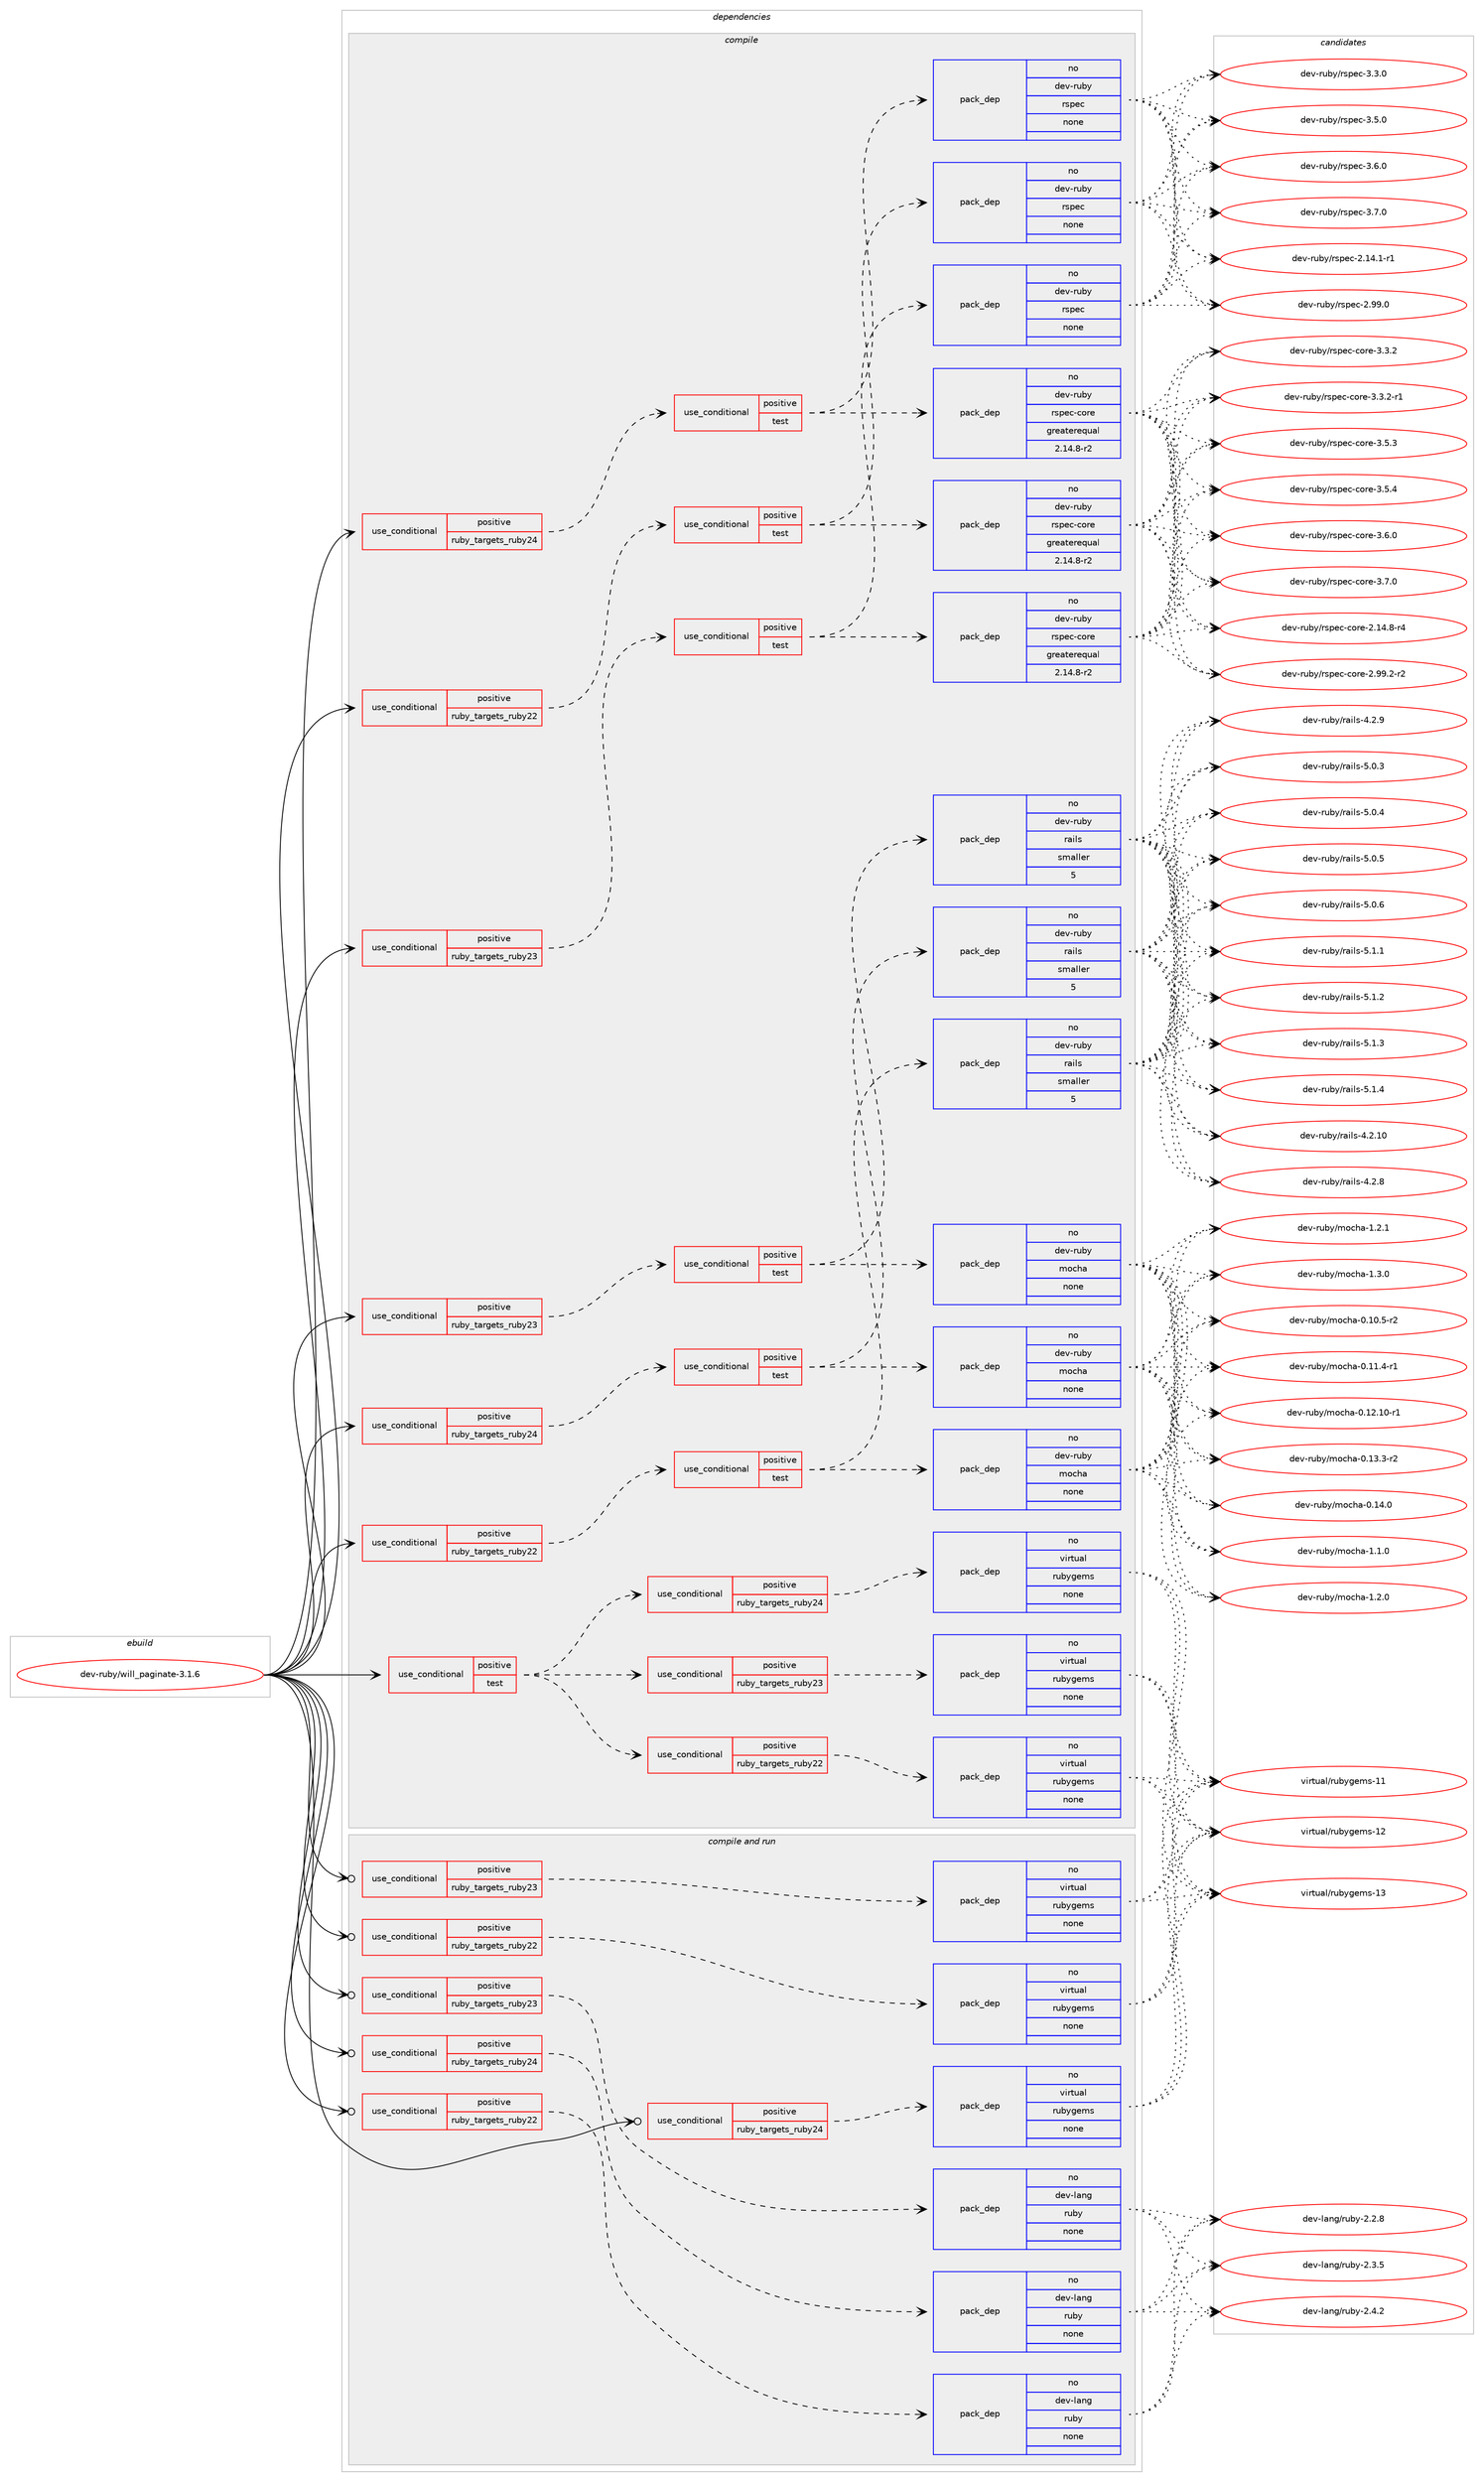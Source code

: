 digraph prolog {

# *************
# Graph options
# *************

newrank=true;
concentrate=true;
compound=true;
graph [rankdir=LR,fontname=Helvetica,fontsize=10,ranksep=1.5];#, ranksep=2.5, nodesep=0.2];
edge  [arrowhead=vee];
node  [fontname=Helvetica,fontsize=10];

# **********
# The ebuild
# **********

subgraph cluster_leftcol {
color=gray;
rank=same;
label=<<i>ebuild</i>>;
id [label="dev-ruby/will_paginate-3.1.6", color=red, width=4, href="../dev-ruby/will_paginate-3.1.6.svg"];
}

# ****************
# The dependencies
# ****************

subgraph cluster_midcol {
color=gray;
label=<<i>dependencies</i>>;
subgraph cluster_compile {
fillcolor="#eeeeee";
style=filled;
label=<<i>compile</i>>;
subgraph cond76681 {
dependency278097 [label=<<TABLE BORDER="0" CELLBORDER="1" CELLSPACING="0" CELLPADDING="4"><TR><TD ROWSPAN="3" CELLPADDING="10">use_conditional</TD></TR><TR><TD>positive</TD></TR><TR><TD>ruby_targets_ruby22</TD></TR></TABLE>>, shape=none, color=red];
subgraph cond76682 {
dependency278098 [label=<<TABLE BORDER="0" CELLBORDER="1" CELLSPACING="0" CELLPADDING="4"><TR><TD ROWSPAN="3" CELLPADDING="10">use_conditional</TD></TR><TR><TD>positive</TD></TR><TR><TD>test</TD></TR></TABLE>>, shape=none, color=red];
subgraph pack197300 {
dependency278099 [label=<<TABLE BORDER="0" CELLBORDER="1" CELLSPACING="0" CELLPADDING="4" WIDTH="220"><TR><TD ROWSPAN="6" CELLPADDING="30">pack_dep</TD></TR><TR><TD WIDTH="110">no</TD></TR><TR><TD>dev-ruby</TD></TR><TR><TD>rails</TD></TR><TR><TD>smaller</TD></TR><TR><TD>5</TD></TR></TABLE>>, shape=none, color=blue];
}
dependency278098:e -> dependency278099:w [weight=20,style="dashed",arrowhead="vee"];
subgraph pack197301 {
dependency278100 [label=<<TABLE BORDER="0" CELLBORDER="1" CELLSPACING="0" CELLPADDING="4" WIDTH="220"><TR><TD ROWSPAN="6" CELLPADDING="30">pack_dep</TD></TR><TR><TD WIDTH="110">no</TD></TR><TR><TD>dev-ruby</TD></TR><TR><TD>mocha</TD></TR><TR><TD>none</TD></TR><TR><TD></TD></TR></TABLE>>, shape=none, color=blue];
}
dependency278098:e -> dependency278100:w [weight=20,style="dashed",arrowhead="vee"];
}
dependency278097:e -> dependency278098:w [weight=20,style="dashed",arrowhead="vee"];
}
id:e -> dependency278097:w [weight=20,style="solid",arrowhead="vee"];
subgraph cond76683 {
dependency278101 [label=<<TABLE BORDER="0" CELLBORDER="1" CELLSPACING="0" CELLPADDING="4"><TR><TD ROWSPAN="3" CELLPADDING="10">use_conditional</TD></TR><TR><TD>positive</TD></TR><TR><TD>ruby_targets_ruby22</TD></TR></TABLE>>, shape=none, color=red];
subgraph cond76684 {
dependency278102 [label=<<TABLE BORDER="0" CELLBORDER="1" CELLSPACING="0" CELLPADDING="4"><TR><TD ROWSPAN="3" CELLPADDING="10">use_conditional</TD></TR><TR><TD>positive</TD></TR><TR><TD>test</TD></TR></TABLE>>, shape=none, color=red];
subgraph pack197302 {
dependency278103 [label=<<TABLE BORDER="0" CELLBORDER="1" CELLSPACING="0" CELLPADDING="4" WIDTH="220"><TR><TD ROWSPAN="6" CELLPADDING="30">pack_dep</TD></TR><TR><TD WIDTH="110">no</TD></TR><TR><TD>dev-ruby</TD></TR><TR><TD>rspec</TD></TR><TR><TD>none</TD></TR><TR><TD></TD></TR></TABLE>>, shape=none, color=blue];
}
dependency278102:e -> dependency278103:w [weight=20,style="dashed",arrowhead="vee"];
subgraph pack197303 {
dependency278104 [label=<<TABLE BORDER="0" CELLBORDER="1" CELLSPACING="0" CELLPADDING="4" WIDTH="220"><TR><TD ROWSPAN="6" CELLPADDING="30">pack_dep</TD></TR><TR><TD WIDTH="110">no</TD></TR><TR><TD>dev-ruby</TD></TR><TR><TD>rspec-core</TD></TR><TR><TD>greaterequal</TD></TR><TR><TD>2.14.8-r2</TD></TR></TABLE>>, shape=none, color=blue];
}
dependency278102:e -> dependency278104:w [weight=20,style="dashed",arrowhead="vee"];
}
dependency278101:e -> dependency278102:w [weight=20,style="dashed",arrowhead="vee"];
}
id:e -> dependency278101:w [weight=20,style="solid",arrowhead="vee"];
subgraph cond76685 {
dependency278105 [label=<<TABLE BORDER="0" CELLBORDER="1" CELLSPACING="0" CELLPADDING="4"><TR><TD ROWSPAN="3" CELLPADDING="10">use_conditional</TD></TR><TR><TD>positive</TD></TR><TR><TD>ruby_targets_ruby23</TD></TR></TABLE>>, shape=none, color=red];
subgraph cond76686 {
dependency278106 [label=<<TABLE BORDER="0" CELLBORDER="1" CELLSPACING="0" CELLPADDING="4"><TR><TD ROWSPAN="3" CELLPADDING="10">use_conditional</TD></TR><TR><TD>positive</TD></TR><TR><TD>test</TD></TR></TABLE>>, shape=none, color=red];
subgraph pack197304 {
dependency278107 [label=<<TABLE BORDER="0" CELLBORDER="1" CELLSPACING="0" CELLPADDING="4" WIDTH="220"><TR><TD ROWSPAN="6" CELLPADDING="30">pack_dep</TD></TR><TR><TD WIDTH="110">no</TD></TR><TR><TD>dev-ruby</TD></TR><TR><TD>rails</TD></TR><TR><TD>smaller</TD></TR><TR><TD>5</TD></TR></TABLE>>, shape=none, color=blue];
}
dependency278106:e -> dependency278107:w [weight=20,style="dashed",arrowhead="vee"];
subgraph pack197305 {
dependency278108 [label=<<TABLE BORDER="0" CELLBORDER="1" CELLSPACING="0" CELLPADDING="4" WIDTH="220"><TR><TD ROWSPAN="6" CELLPADDING="30">pack_dep</TD></TR><TR><TD WIDTH="110">no</TD></TR><TR><TD>dev-ruby</TD></TR><TR><TD>mocha</TD></TR><TR><TD>none</TD></TR><TR><TD></TD></TR></TABLE>>, shape=none, color=blue];
}
dependency278106:e -> dependency278108:w [weight=20,style="dashed",arrowhead="vee"];
}
dependency278105:e -> dependency278106:w [weight=20,style="dashed",arrowhead="vee"];
}
id:e -> dependency278105:w [weight=20,style="solid",arrowhead="vee"];
subgraph cond76687 {
dependency278109 [label=<<TABLE BORDER="0" CELLBORDER="1" CELLSPACING="0" CELLPADDING="4"><TR><TD ROWSPAN="3" CELLPADDING="10">use_conditional</TD></TR><TR><TD>positive</TD></TR><TR><TD>ruby_targets_ruby23</TD></TR></TABLE>>, shape=none, color=red];
subgraph cond76688 {
dependency278110 [label=<<TABLE BORDER="0" CELLBORDER="1" CELLSPACING="0" CELLPADDING="4"><TR><TD ROWSPAN="3" CELLPADDING="10">use_conditional</TD></TR><TR><TD>positive</TD></TR><TR><TD>test</TD></TR></TABLE>>, shape=none, color=red];
subgraph pack197306 {
dependency278111 [label=<<TABLE BORDER="0" CELLBORDER="1" CELLSPACING="0" CELLPADDING="4" WIDTH="220"><TR><TD ROWSPAN="6" CELLPADDING="30">pack_dep</TD></TR><TR><TD WIDTH="110">no</TD></TR><TR><TD>dev-ruby</TD></TR><TR><TD>rspec</TD></TR><TR><TD>none</TD></TR><TR><TD></TD></TR></TABLE>>, shape=none, color=blue];
}
dependency278110:e -> dependency278111:w [weight=20,style="dashed",arrowhead="vee"];
subgraph pack197307 {
dependency278112 [label=<<TABLE BORDER="0" CELLBORDER="1" CELLSPACING="0" CELLPADDING="4" WIDTH="220"><TR><TD ROWSPAN="6" CELLPADDING="30">pack_dep</TD></TR><TR><TD WIDTH="110">no</TD></TR><TR><TD>dev-ruby</TD></TR><TR><TD>rspec-core</TD></TR><TR><TD>greaterequal</TD></TR><TR><TD>2.14.8-r2</TD></TR></TABLE>>, shape=none, color=blue];
}
dependency278110:e -> dependency278112:w [weight=20,style="dashed",arrowhead="vee"];
}
dependency278109:e -> dependency278110:w [weight=20,style="dashed",arrowhead="vee"];
}
id:e -> dependency278109:w [weight=20,style="solid",arrowhead="vee"];
subgraph cond76689 {
dependency278113 [label=<<TABLE BORDER="0" CELLBORDER="1" CELLSPACING="0" CELLPADDING="4"><TR><TD ROWSPAN="3" CELLPADDING="10">use_conditional</TD></TR><TR><TD>positive</TD></TR><TR><TD>ruby_targets_ruby24</TD></TR></TABLE>>, shape=none, color=red];
subgraph cond76690 {
dependency278114 [label=<<TABLE BORDER="0" CELLBORDER="1" CELLSPACING="0" CELLPADDING="4"><TR><TD ROWSPAN="3" CELLPADDING="10">use_conditional</TD></TR><TR><TD>positive</TD></TR><TR><TD>test</TD></TR></TABLE>>, shape=none, color=red];
subgraph pack197308 {
dependency278115 [label=<<TABLE BORDER="0" CELLBORDER="1" CELLSPACING="0" CELLPADDING="4" WIDTH="220"><TR><TD ROWSPAN="6" CELLPADDING="30">pack_dep</TD></TR><TR><TD WIDTH="110">no</TD></TR><TR><TD>dev-ruby</TD></TR><TR><TD>rails</TD></TR><TR><TD>smaller</TD></TR><TR><TD>5</TD></TR></TABLE>>, shape=none, color=blue];
}
dependency278114:e -> dependency278115:w [weight=20,style="dashed",arrowhead="vee"];
subgraph pack197309 {
dependency278116 [label=<<TABLE BORDER="0" CELLBORDER="1" CELLSPACING="0" CELLPADDING="4" WIDTH="220"><TR><TD ROWSPAN="6" CELLPADDING="30">pack_dep</TD></TR><TR><TD WIDTH="110">no</TD></TR><TR><TD>dev-ruby</TD></TR><TR><TD>mocha</TD></TR><TR><TD>none</TD></TR><TR><TD></TD></TR></TABLE>>, shape=none, color=blue];
}
dependency278114:e -> dependency278116:w [weight=20,style="dashed",arrowhead="vee"];
}
dependency278113:e -> dependency278114:w [weight=20,style="dashed",arrowhead="vee"];
}
id:e -> dependency278113:w [weight=20,style="solid",arrowhead="vee"];
subgraph cond76691 {
dependency278117 [label=<<TABLE BORDER="0" CELLBORDER="1" CELLSPACING="0" CELLPADDING="4"><TR><TD ROWSPAN="3" CELLPADDING="10">use_conditional</TD></TR><TR><TD>positive</TD></TR><TR><TD>ruby_targets_ruby24</TD></TR></TABLE>>, shape=none, color=red];
subgraph cond76692 {
dependency278118 [label=<<TABLE BORDER="0" CELLBORDER="1" CELLSPACING="0" CELLPADDING="4"><TR><TD ROWSPAN="3" CELLPADDING="10">use_conditional</TD></TR><TR><TD>positive</TD></TR><TR><TD>test</TD></TR></TABLE>>, shape=none, color=red];
subgraph pack197310 {
dependency278119 [label=<<TABLE BORDER="0" CELLBORDER="1" CELLSPACING="0" CELLPADDING="4" WIDTH="220"><TR><TD ROWSPAN="6" CELLPADDING="30">pack_dep</TD></TR><TR><TD WIDTH="110">no</TD></TR><TR><TD>dev-ruby</TD></TR><TR><TD>rspec</TD></TR><TR><TD>none</TD></TR><TR><TD></TD></TR></TABLE>>, shape=none, color=blue];
}
dependency278118:e -> dependency278119:w [weight=20,style="dashed",arrowhead="vee"];
subgraph pack197311 {
dependency278120 [label=<<TABLE BORDER="0" CELLBORDER="1" CELLSPACING="0" CELLPADDING="4" WIDTH="220"><TR><TD ROWSPAN="6" CELLPADDING="30">pack_dep</TD></TR><TR><TD WIDTH="110">no</TD></TR><TR><TD>dev-ruby</TD></TR><TR><TD>rspec-core</TD></TR><TR><TD>greaterequal</TD></TR><TR><TD>2.14.8-r2</TD></TR></TABLE>>, shape=none, color=blue];
}
dependency278118:e -> dependency278120:w [weight=20,style="dashed",arrowhead="vee"];
}
dependency278117:e -> dependency278118:w [weight=20,style="dashed",arrowhead="vee"];
}
id:e -> dependency278117:w [weight=20,style="solid",arrowhead="vee"];
subgraph cond76693 {
dependency278121 [label=<<TABLE BORDER="0" CELLBORDER="1" CELLSPACING="0" CELLPADDING="4"><TR><TD ROWSPAN="3" CELLPADDING="10">use_conditional</TD></TR><TR><TD>positive</TD></TR><TR><TD>test</TD></TR></TABLE>>, shape=none, color=red];
subgraph cond76694 {
dependency278122 [label=<<TABLE BORDER="0" CELLBORDER="1" CELLSPACING="0" CELLPADDING="4"><TR><TD ROWSPAN="3" CELLPADDING="10">use_conditional</TD></TR><TR><TD>positive</TD></TR><TR><TD>ruby_targets_ruby22</TD></TR></TABLE>>, shape=none, color=red];
subgraph pack197312 {
dependency278123 [label=<<TABLE BORDER="0" CELLBORDER="1" CELLSPACING="0" CELLPADDING="4" WIDTH="220"><TR><TD ROWSPAN="6" CELLPADDING="30">pack_dep</TD></TR><TR><TD WIDTH="110">no</TD></TR><TR><TD>virtual</TD></TR><TR><TD>rubygems</TD></TR><TR><TD>none</TD></TR><TR><TD></TD></TR></TABLE>>, shape=none, color=blue];
}
dependency278122:e -> dependency278123:w [weight=20,style="dashed",arrowhead="vee"];
}
dependency278121:e -> dependency278122:w [weight=20,style="dashed",arrowhead="vee"];
subgraph cond76695 {
dependency278124 [label=<<TABLE BORDER="0" CELLBORDER="1" CELLSPACING="0" CELLPADDING="4"><TR><TD ROWSPAN="3" CELLPADDING="10">use_conditional</TD></TR><TR><TD>positive</TD></TR><TR><TD>ruby_targets_ruby23</TD></TR></TABLE>>, shape=none, color=red];
subgraph pack197313 {
dependency278125 [label=<<TABLE BORDER="0" CELLBORDER="1" CELLSPACING="0" CELLPADDING="4" WIDTH="220"><TR><TD ROWSPAN="6" CELLPADDING="30">pack_dep</TD></TR><TR><TD WIDTH="110">no</TD></TR><TR><TD>virtual</TD></TR><TR><TD>rubygems</TD></TR><TR><TD>none</TD></TR><TR><TD></TD></TR></TABLE>>, shape=none, color=blue];
}
dependency278124:e -> dependency278125:w [weight=20,style="dashed",arrowhead="vee"];
}
dependency278121:e -> dependency278124:w [weight=20,style="dashed",arrowhead="vee"];
subgraph cond76696 {
dependency278126 [label=<<TABLE BORDER="0" CELLBORDER="1" CELLSPACING="0" CELLPADDING="4"><TR><TD ROWSPAN="3" CELLPADDING="10">use_conditional</TD></TR><TR><TD>positive</TD></TR><TR><TD>ruby_targets_ruby24</TD></TR></TABLE>>, shape=none, color=red];
subgraph pack197314 {
dependency278127 [label=<<TABLE BORDER="0" CELLBORDER="1" CELLSPACING="0" CELLPADDING="4" WIDTH="220"><TR><TD ROWSPAN="6" CELLPADDING="30">pack_dep</TD></TR><TR><TD WIDTH="110">no</TD></TR><TR><TD>virtual</TD></TR><TR><TD>rubygems</TD></TR><TR><TD>none</TD></TR><TR><TD></TD></TR></TABLE>>, shape=none, color=blue];
}
dependency278126:e -> dependency278127:w [weight=20,style="dashed",arrowhead="vee"];
}
dependency278121:e -> dependency278126:w [weight=20,style="dashed",arrowhead="vee"];
}
id:e -> dependency278121:w [weight=20,style="solid",arrowhead="vee"];
}
subgraph cluster_compileandrun {
fillcolor="#eeeeee";
style=filled;
label=<<i>compile and run</i>>;
subgraph cond76697 {
dependency278128 [label=<<TABLE BORDER="0" CELLBORDER="1" CELLSPACING="0" CELLPADDING="4"><TR><TD ROWSPAN="3" CELLPADDING="10">use_conditional</TD></TR><TR><TD>positive</TD></TR><TR><TD>ruby_targets_ruby22</TD></TR></TABLE>>, shape=none, color=red];
subgraph pack197315 {
dependency278129 [label=<<TABLE BORDER="0" CELLBORDER="1" CELLSPACING="0" CELLPADDING="4" WIDTH="220"><TR><TD ROWSPAN="6" CELLPADDING="30">pack_dep</TD></TR><TR><TD WIDTH="110">no</TD></TR><TR><TD>dev-lang</TD></TR><TR><TD>ruby</TD></TR><TR><TD>none</TD></TR><TR><TD></TD></TR></TABLE>>, shape=none, color=blue];
}
dependency278128:e -> dependency278129:w [weight=20,style="dashed",arrowhead="vee"];
}
id:e -> dependency278128:w [weight=20,style="solid",arrowhead="odotvee"];
subgraph cond76698 {
dependency278130 [label=<<TABLE BORDER="0" CELLBORDER="1" CELLSPACING="0" CELLPADDING="4"><TR><TD ROWSPAN="3" CELLPADDING="10">use_conditional</TD></TR><TR><TD>positive</TD></TR><TR><TD>ruby_targets_ruby22</TD></TR></TABLE>>, shape=none, color=red];
subgraph pack197316 {
dependency278131 [label=<<TABLE BORDER="0" CELLBORDER="1" CELLSPACING="0" CELLPADDING="4" WIDTH="220"><TR><TD ROWSPAN="6" CELLPADDING="30">pack_dep</TD></TR><TR><TD WIDTH="110">no</TD></TR><TR><TD>virtual</TD></TR><TR><TD>rubygems</TD></TR><TR><TD>none</TD></TR><TR><TD></TD></TR></TABLE>>, shape=none, color=blue];
}
dependency278130:e -> dependency278131:w [weight=20,style="dashed",arrowhead="vee"];
}
id:e -> dependency278130:w [weight=20,style="solid",arrowhead="odotvee"];
subgraph cond76699 {
dependency278132 [label=<<TABLE BORDER="0" CELLBORDER="1" CELLSPACING="0" CELLPADDING="4"><TR><TD ROWSPAN="3" CELLPADDING="10">use_conditional</TD></TR><TR><TD>positive</TD></TR><TR><TD>ruby_targets_ruby23</TD></TR></TABLE>>, shape=none, color=red];
subgraph pack197317 {
dependency278133 [label=<<TABLE BORDER="0" CELLBORDER="1" CELLSPACING="0" CELLPADDING="4" WIDTH="220"><TR><TD ROWSPAN="6" CELLPADDING="30">pack_dep</TD></TR><TR><TD WIDTH="110">no</TD></TR><TR><TD>dev-lang</TD></TR><TR><TD>ruby</TD></TR><TR><TD>none</TD></TR><TR><TD></TD></TR></TABLE>>, shape=none, color=blue];
}
dependency278132:e -> dependency278133:w [weight=20,style="dashed",arrowhead="vee"];
}
id:e -> dependency278132:w [weight=20,style="solid",arrowhead="odotvee"];
subgraph cond76700 {
dependency278134 [label=<<TABLE BORDER="0" CELLBORDER="1" CELLSPACING="0" CELLPADDING="4"><TR><TD ROWSPAN="3" CELLPADDING="10">use_conditional</TD></TR><TR><TD>positive</TD></TR><TR><TD>ruby_targets_ruby23</TD></TR></TABLE>>, shape=none, color=red];
subgraph pack197318 {
dependency278135 [label=<<TABLE BORDER="0" CELLBORDER="1" CELLSPACING="0" CELLPADDING="4" WIDTH="220"><TR><TD ROWSPAN="6" CELLPADDING="30">pack_dep</TD></TR><TR><TD WIDTH="110">no</TD></TR><TR><TD>virtual</TD></TR><TR><TD>rubygems</TD></TR><TR><TD>none</TD></TR><TR><TD></TD></TR></TABLE>>, shape=none, color=blue];
}
dependency278134:e -> dependency278135:w [weight=20,style="dashed",arrowhead="vee"];
}
id:e -> dependency278134:w [weight=20,style="solid",arrowhead="odotvee"];
subgraph cond76701 {
dependency278136 [label=<<TABLE BORDER="0" CELLBORDER="1" CELLSPACING="0" CELLPADDING="4"><TR><TD ROWSPAN="3" CELLPADDING="10">use_conditional</TD></TR><TR><TD>positive</TD></TR><TR><TD>ruby_targets_ruby24</TD></TR></TABLE>>, shape=none, color=red];
subgraph pack197319 {
dependency278137 [label=<<TABLE BORDER="0" CELLBORDER="1" CELLSPACING="0" CELLPADDING="4" WIDTH="220"><TR><TD ROWSPAN="6" CELLPADDING="30">pack_dep</TD></TR><TR><TD WIDTH="110">no</TD></TR><TR><TD>dev-lang</TD></TR><TR><TD>ruby</TD></TR><TR><TD>none</TD></TR><TR><TD></TD></TR></TABLE>>, shape=none, color=blue];
}
dependency278136:e -> dependency278137:w [weight=20,style="dashed",arrowhead="vee"];
}
id:e -> dependency278136:w [weight=20,style="solid",arrowhead="odotvee"];
subgraph cond76702 {
dependency278138 [label=<<TABLE BORDER="0" CELLBORDER="1" CELLSPACING="0" CELLPADDING="4"><TR><TD ROWSPAN="3" CELLPADDING="10">use_conditional</TD></TR><TR><TD>positive</TD></TR><TR><TD>ruby_targets_ruby24</TD></TR></TABLE>>, shape=none, color=red];
subgraph pack197320 {
dependency278139 [label=<<TABLE BORDER="0" CELLBORDER="1" CELLSPACING="0" CELLPADDING="4" WIDTH="220"><TR><TD ROWSPAN="6" CELLPADDING="30">pack_dep</TD></TR><TR><TD WIDTH="110">no</TD></TR><TR><TD>virtual</TD></TR><TR><TD>rubygems</TD></TR><TR><TD>none</TD></TR><TR><TD></TD></TR></TABLE>>, shape=none, color=blue];
}
dependency278138:e -> dependency278139:w [weight=20,style="dashed",arrowhead="vee"];
}
id:e -> dependency278138:w [weight=20,style="solid",arrowhead="odotvee"];
}
subgraph cluster_run {
fillcolor="#eeeeee";
style=filled;
label=<<i>run</i>>;
}
}

# **************
# The candidates
# **************

subgraph cluster_choices {
rank=same;
color=gray;
label=<<i>candidates</i>>;

subgraph choice197300 {
color=black;
nodesep=1;
choice1001011184511411798121471149710510811545524650464948 [label="dev-ruby/rails-4.2.10", color=red, width=4,href="../dev-ruby/rails-4.2.10.svg"];
choice10010111845114117981214711497105108115455246504656 [label="dev-ruby/rails-4.2.8", color=red, width=4,href="../dev-ruby/rails-4.2.8.svg"];
choice10010111845114117981214711497105108115455246504657 [label="dev-ruby/rails-4.2.9", color=red, width=4,href="../dev-ruby/rails-4.2.9.svg"];
choice10010111845114117981214711497105108115455346484651 [label="dev-ruby/rails-5.0.3", color=red, width=4,href="../dev-ruby/rails-5.0.3.svg"];
choice10010111845114117981214711497105108115455346484652 [label="dev-ruby/rails-5.0.4", color=red, width=4,href="../dev-ruby/rails-5.0.4.svg"];
choice10010111845114117981214711497105108115455346484653 [label="dev-ruby/rails-5.0.5", color=red, width=4,href="../dev-ruby/rails-5.0.5.svg"];
choice10010111845114117981214711497105108115455346484654 [label="dev-ruby/rails-5.0.6", color=red, width=4,href="../dev-ruby/rails-5.0.6.svg"];
choice10010111845114117981214711497105108115455346494649 [label="dev-ruby/rails-5.1.1", color=red, width=4,href="../dev-ruby/rails-5.1.1.svg"];
choice10010111845114117981214711497105108115455346494650 [label="dev-ruby/rails-5.1.2", color=red, width=4,href="../dev-ruby/rails-5.1.2.svg"];
choice10010111845114117981214711497105108115455346494651 [label="dev-ruby/rails-5.1.3", color=red, width=4,href="../dev-ruby/rails-5.1.3.svg"];
choice10010111845114117981214711497105108115455346494652 [label="dev-ruby/rails-5.1.4", color=red, width=4,href="../dev-ruby/rails-5.1.4.svg"];
dependency278099:e -> choice1001011184511411798121471149710510811545524650464948:w [style=dotted,weight="100"];
dependency278099:e -> choice10010111845114117981214711497105108115455246504656:w [style=dotted,weight="100"];
dependency278099:e -> choice10010111845114117981214711497105108115455246504657:w [style=dotted,weight="100"];
dependency278099:e -> choice10010111845114117981214711497105108115455346484651:w [style=dotted,weight="100"];
dependency278099:e -> choice10010111845114117981214711497105108115455346484652:w [style=dotted,weight="100"];
dependency278099:e -> choice10010111845114117981214711497105108115455346484653:w [style=dotted,weight="100"];
dependency278099:e -> choice10010111845114117981214711497105108115455346484654:w [style=dotted,weight="100"];
dependency278099:e -> choice10010111845114117981214711497105108115455346494649:w [style=dotted,weight="100"];
dependency278099:e -> choice10010111845114117981214711497105108115455346494650:w [style=dotted,weight="100"];
dependency278099:e -> choice10010111845114117981214711497105108115455346494651:w [style=dotted,weight="100"];
dependency278099:e -> choice10010111845114117981214711497105108115455346494652:w [style=dotted,weight="100"];
}
subgraph choice197301 {
color=black;
nodesep=1;
choice1001011184511411798121471091119910497454846494846534511450 [label="dev-ruby/mocha-0.10.5-r2", color=red, width=4,href="../dev-ruby/mocha-0.10.5-r2.svg"];
choice1001011184511411798121471091119910497454846494946524511449 [label="dev-ruby/mocha-0.11.4-r1", color=red, width=4,href="../dev-ruby/mocha-0.11.4-r1.svg"];
choice100101118451141179812147109111991049745484649504649484511449 [label="dev-ruby/mocha-0.12.10-r1", color=red, width=4,href="../dev-ruby/mocha-0.12.10-r1.svg"];
choice1001011184511411798121471091119910497454846495146514511450 [label="dev-ruby/mocha-0.13.3-r2", color=red, width=4,href="../dev-ruby/mocha-0.13.3-r2.svg"];
choice100101118451141179812147109111991049745484649524648 [label="dev-ruby/mocha-0.14.0", color=red, width=4,href="../dev-ruby/mocha-0.14.0.svg"];
choice1001011184511411798121471091119910497454946494648 [label="dev-ruby/mocha-1.1.0", color=red, width=4,href="../dev-ruby/mocha-1.1.0.svg"];
choice1001011184511411798121471091119910497454946504648 [label="dev-ruby/mocha-1.2.0", color=red, width=4,href="../dev-ruby/mocha-1.2.0.svg"];
choice1001011184511411798121471091119910497454946504649 [label="dev-ruby/mocha-1.2.1", color=red, width=4,href="../dev-ruby/mocha-1.2.1.svg"];
choice1001011184511411798121471091119910497454946514648 [label="dev-ruby/mocha-1.3.0", color=red, width=4,href="../dev-ruby/mocha-1.3.0.svg"];
dependency278100:e -> choice1001011184511411798121471091119910497454846494846534511450:w [style=dotted,weight="100"];
dependency278100:e -> choice1001011184511411798121471091119910497454846494946524511449:w [style=dotted,weight="100"];
dependency278100:e -> choice100101118451141179812147109111991049745484649504649484511449:w [style=dotted,weight="100"];
dependency278100:e -> choice1001011184511411798121471091119910497454846495146514511450:w [style=dotted,weight="100"];
dependency278100:e -> choice100101118451141179812147109111991049745484649524648:w [style=dotted,weight="100"];
dependency278100:e -> choice1001011184511411798121471091119910497454946494648:w [style=dotted,weight="100"];
dependency278100:e -> choice1001011184511411798121471091119910497454946504648:w [style=dotted,weight="100"];
dependency278100:e -> choice1001011184511411798121471091119910497454946504649:w [style=dotted,weight="100"];
dependency278100:e -> choice1001011184511411798121471091119910497454946514648:w [style=dotted,weight="100"];
}
subgraph choice197302 {
color=black;
nodesep=1;
choice10010111845114117981214711411511210199455046495246494511449 [label="dev-ruby/rspec-2.14.1-r1", color=red, width=4,href="../dev-ruby/rspec-2.14.1-r1.svg"];
choice1001011184511411798121471141151121019945504657574648 [label="dev-ruby/rspec-2.99.0", color=red, width=4,href="../dev-ruby/rspec-2.99.0.svg"];
choice10010111845114117981214711411511210199455146514648 [label="dev-ruby/rspec-3.3.0", color=red, width=4,href="../dev-ruby/rspec-3.3.0.svg"];
choice10010111845114117981214711411511210199455146534648 [label="dev-ruby/rspec-3.5.0", color=red, width=4,href="../dev-ruby/rspec-3.5.0.svg"];
choice10010111845114117981214711411511210199455146544648 [label="dev-ruby/rspec-3.6.0", color=red, width=4,href="../dev-ruby/rspec-3.6.0.svg"];
choice10010111845114117981214711411511210199455146554648 [label="dev-ruby/rspec-3.7.0", color=red, width=4,href="../dev-ruby/rspec-3.7.0.svg"];
dependency278103:e -> choice10010111845114117981214711411511210199455046495246494511449:w [style=dotted,weight="100"];
dependency278103:e -> choice1001011184511411798121471141151121019945504657574648:w [style=dotted,weight="100"];
dependency278103:e -> choice10010111845114117981214711411511210199455146514648:w [style=dotted,weight="100"];
dependency278103:e -> choice10010111845114117981214711411511210199455146534648:w [style=dotted,weight="100"];
dependency278103:e -> choice10010111845114117981214711411511210199455146544648:w [style=dotted,weight="100"];
dependency278103:e -> choice10010111845114117981214711411511210199455146554648:w [style=dotted,weight="100"];
}
subgraph choice197303 {
color=black;
nodesep=1;
choice100101118451141179812147114115112101994599111114101455046495246564511452 [label="dev-ruby/rspec-core-2.14.8-r4", color=red, width=4,href="../dev-ruby/rspec-core-2.14.8-r4.svg"];
choice100101118451141179812147114115112101994599111114101455046575746504511450 [label="dev-ruby/rspec-core-2.99.2-r2", color=red, width=4,href="../dev-ruby/rspec-core-2.99.2-r2.svg"];
choice100101118451141179812147114115112101994599111114101455146514650 [label="dev-ruby/rspec-core-3.3.2", color=red, width=4,href="../dev-ruby/rspec-core-3.3.2.svg"];
choice1001011184511411798121471141151121019945991111141014551465146504511449 [label="dev-ruby/rspec-core-3.3.2-r1", color=red, width=4,href="../dev-ruby/rspec-core-3.3.2-r1.svg"];
choice100101118451141179812147114115112101994599111114101455146534651 [label="dev-ruby/rspec-core-3.5.3", color=red, width=4,href="../dev-ruby/rspec-core-3.5.3.svg"];
choice100101118451141179812147114115112101994599111114101455146534652 [label="dev-ruby/rspec-core-3.5.4", color=red, width=4,href="../dev-ruby/rspec-core-3.5.4.svg"];
choice100101118451141179812147114115112101994599111114101455146544648 [label="dev-ruby/rspec-core-3.6.0", color=red, width=4,href="../dev-ruby/rspec-core-3.6.0.svg"];
choice100101118451141179812147114115112101994599111114101455146554648 [label="dev-ruby/rspec-core-3.7.0", color=red, width=4,href="../dev-ruby/rspec-core-3.7.0.svg"];
dependency278104:e -> choice100101118451141179812147114115112101994599111114101455046495246564511452:w [style=dotted,weight="100"];
dependency278104:e -> choice100101118451141179812147114115112101994599111114101455046575746504511450:w [style=dotted,weight="100"];
dependency278104:e -> choice100101118451141179812147114115112101994599111114101455146514650:w [style=dotted,weight="100"];
dependency278104:e -> choice1001011184511411798121471141151121019945991111141014551465146504511449:w [style=dotted,weight="100"];
dependency278104:e -> choice100101118451141179812147114115112101994599111114101455146534651:w [style=dotted,weight="100"];
dependency278104:e -> choice100101118451141179812147114115112101994599111114101455146534652:w [style=dotted,weight="100"];
dependency278104:e -> choice100101118451141179812147114115112101994599111114101455146544648:w [style=dotted,weight="100"];
dependency278104:e -> choice100101118451141179812147114115112101994599111114101455146554648:w [style=dotted,weight="100"];
}
subgraph choice197304 {
color=black;
nodesep=1;
choice1001011184511411798121471149710510811545524650464948 [label="dev-ruby/rails-4.2.10", color=red, width=4,href="../dev-ruby/rails-4.2.10.svg"];
choice10010111845114117981214711497105108115455246504656 [label="dev-ruby/rails-4.2.8", color=red, width=4,href="../dev-ruby/rails-4.2.8.svg"];
choice10010111845114117981214711497105108115455246504657 [label="dev-ruby/rails-4.2.9", color=red, width=4,href="../dev-ruby/rails-4.2.9.svg"];
choice10010111845114117981214711497105108115455346484651 [label="dev-ruby/rails-5.0.3", color=red, width=4,href="../dev-ruby/rails-5.0.3.svg"];
choice10010111845114117981214711497105108115455346484652 [label="dev-ruby/rails-5.0.4", color=red, width=4,href="../dev-ruby/rails-5.0.4.svg"];
choice10010111845114117981214711497105108115455346484653 [label="dev-ruby/rails-5.0.5", color=red, width=4,href="../dev-ruby/rails-5.0.5.svg"];
choice10010111845114117981214711497105108115455346484654 [label="dev-ruby/rails-5.0.6", color=red, width=4,href="../dev-ruby/rails-5.0.6.svg"];
choice10010111845114117981214711497105108115455346494649 [label="dev-ruby/rails-5.1.1", color=red, width=4,href="../dev-ruby/rails-5.1.1.svg"];
choice10010111845114117981214711497105108115455346494650 [label="dev-ruby/rails-5.1.2", color=red, width=4,href="../dev-ruby/rails-5.1.2.svg"];
choice10010111845114117981214711497105108115455346494651 [label="dev-ruby/rails-5.1.3", color=red, width=4,href="../dev-ruby/rails-5.1.3.svg"];
choice10010111845114117981214711497105108115455346494652 [label="dev-ruby/rails-5.1.4", color=red, width=4,href="../dev-ruby/rails-5.1.4.svg"];
dependency278107:e -> choice1001011184511411798121471149710510811545524650464948:w [style=dotted,weight="100"];
dependency278107:e -> choice10010111845114117981214711497105108115455246504656:w [style=dotted,weight="100"];
dependency278107:e -> choice10010111845114117981214711497105108115455246504657:w [style=dotted,weight="100"];
dependency278107:e -> choice10010111845114117981214711497105108115455346484651:w [style=dotted,weight="100"];
dependency278107:e -> choice10010111845114117981214711497105108115455346484652:w [style=dotted,weight="100"];
dependency278107:e -> choice10010111845114117981214711497105108115455346484653:w [style=dotted,weight="100"];
dependency278107:e -> choice10010111845114117981214711497105108115455346484654:w [style=dotted,weight="100"];
dependency278107:e -> choice10010111845114117981214711497105108115455346494649:w [style=dotted,weight="100"];
dependency278107:e -> choice10010111845114117981214711497105108115455346494650:w [style=dotted,weight="100"];
dependency278107:e -> choice10010111845114117981214711497105108115455346494651:w [style=dotted,weight="100"];
dependency278107:e -> choice10010111845114117981214711497105108115455346494652:w [style=dotted,weight="100"];
}
subgraph choice197305 {
color=black;
nodesep=1;
choice1001011184511411798121471091119910497454846494846534511450 [label="dev-ruby/mocha-0.10.5-r2", color=red, width=4,href="../dev-ruby/mocha-0.10.5-r2.svg"];
choice1001011184511411798121471091119910497454846494946524511449 [label="dev-ruby/mocha-0.11.4-r1", color=red, width=4,href="../dev-ruby/mocha-0.11.4-r1.svg"];
choice100101118451141179812147109111991049745484649504649484511449 [label="dev-ruby/mocha-0.12.10-r1", color=red, width=4,href="../dev-ruby/mocha-0.12.10-r1.svg"];
choice1001011184511411798121471091119910497454846495146514511450 [label="dev-ruby/mocha-0.13.3-r2", color=red, width=4,href="../dev-ruby/mocha-0.13.3-r2.svg"];
choice100101118451141179812147109111991049745484649524648 [label="dev-ruby/mocha-0.14.0", color=red, width=4,href="../dev-ruby/mocha-0.14.0.svg"];
choice1001011184511411798121471091119910497454946494648 [label="dev-ruby/mocha-1.1.0", color=red, width=4,href="../dev-ruby/mocha-1.1.0.svg"];
choice1001011184511411798121471091119910497454946504648 [label="dev-ruby/mocha-1.2.0", color=red, width=4,href="../dev-ruby/mocha-1.2.0.svg"];
choice1001011184511411798121471091119910497454946504649 [label="dev-ruby/mocha-1.2.1", color=red, width=4,href="../dev-ruby/mocha-1.2.1.svg"];
choice1001011184511411798121471091119910497454946514648 [label="dev-ruby/mocha-1.3.0", color=red, width=4,href="../dev-ruby/mocha-1.3.0.svg"];
dependency278108:e -> choice1001011184511411798121471091119910497454846494846534511450:w [style=dotted,weight="100"];
dependency278108:e -> choice1001011184511411798121471091119910497454846494946524511449:w [style=dotted,weight="100"];
dependency278108:e -> choice100101118451141179812147109111991049745484649504649484511449:w [style=dotted,weight="100"];
dependency278108:e -> choice1001011184511411798121471091119910497454846495146514511450:w [style=dotted,weight="100"];
dependency278108:e -> choice100101118451141179812147109111991049745484649524648:w [style=dotted,weight="100"];
dependency278108:e -> choice1001011184511411798121471091119910497454946494648:w [style=dotted,weight="100"];
dependency278108:e -> choice1001011184511411798121471091119910497454946504648:w [style=dotted,weight="100"];
dependency278108:e -> choice1001011184511411798121471091119910497454946504649:w [style=dotted,weight="100"];
dependency278108:e -> choice1001011184511411798121471091119910497454946514648:w [style=dotted,weight="100"];
}
subgraph choice197306 {
color=black;
nodesep=1;
choice10010111845114117981214711411511210199455046495246494511449 [label="dev-ruby/rspec-2.14.1-r1", color=red, width=4,href="../dev-ruby/rspec-2.14.1-r1.svg"];
choice1001011184511411798121471141151121019945504657574648 [label="dev-ruby/rspec-2.99.0", color=red, width=4,href="../dev-ruby/rspec-2.99.0.svg"];
choice10010111845114117981214711411511210199455146514648 [label="dev-ruby/rspec-3.3.0", color=red, width=4,href="../dev-ruby/rspec-3.3.0.svg"];
choice10010111845114117981214711411511210199455146534648 [label="dev-ruby/rspec-3.5.0", color=red, width=4,href="../dev-ruby/rspec-3.5.0.svg"];
choice10010111845114117981214711411511210199455146544648 [label="dev-ruby/rspec-3.6.0", color=red, width=4,href="../dev-ruby/rspec-3.6.0.svg"];
choice10010111845114117981214711411511210199455146554648 [label="dev-ruby/rspec-3.7.0", color=red, width=4,href="../dev-ruby/rspec-3.7.0.svg"];
dependency278111:e -> choice10010111845114117981214711411511210199455046495246494511449:w [style=dotted,weight="100"];
dependency278111:e -> choice1001011184511411798121471141151121019945504657574648:w [style=dotted,weight="100"];
dependency278111:e -> choice10010111845114117981214711411511210199455146514648:w [style=dotted,weight="100"];
dependency278111:e -> choice10010111845114117981214711411511210199455146534648:w [style=dotted,weight="100"];
dependency278111:e -> choice10010111845114117981214711411511210199455146544648:w [style=dotted,weight="100"];
dependency278111:e -> choice10010111845114117981214711411511210199455146554648:w [style=dotted,weight="100"];
}
subgraph choice197307 {
color=black;
nodesep=1;
choice100101118451141179812147114115112101994599111114101455046495246564511452 [label="dev-ruby/rspec-core-2.14.8-r4", color=red, width=4,href="../dev-ruby/rspec-core-2.14.8-r4.svg"];
choice100101118451141179812147114115112101994599111114101455046575746504511450 [label="dev-ruby/rspec-core-2.99.2-r2", color=red, width=4,href="../dev-ruby/rspec-core-2.99.2-r2.svg"];
choice100101118451141179812147114115112101994599111114101455146514650 [label="dev-ruby/rspec-core-3.3.2", color=red, width=4,href="../dev-ruby/rspec-core-3.3.2.svg"];
choice1001011184511411798121471141151121019945991111141014551465146504511449 [label="dev-ruby/rspec-core-3.3.2-r1", color=red, width=4,href="../dev-ruby/rspec-core-3.3.2-r1.svg"];
choice100101118451141179812147114115112101994599111114101455146534651 [label="dev-ruby/rspec-core-3.5.3", color=red, width=4,href="../dev-ruby/rspec-core-3.5.3.svg"];
choice100101118451141179812147114115112101994599111114101455146534652 [label="dev-ruby/rspec-core-3.5.4", color=red, width=4,href="../dev-ruby/rspec-core-3.5.4.svg"];
choice100101118451141179812147114115112101994599111114101455146544648 [label="dev-ruby/rspec-core-3.6.0", color=red, width=4,href="../dev-ruby/rspec-core-3.6.0.svg"];
choice100101118451141179812147114115112101994599111114101455146554648 [label="dev-ruby/rspec-core-3.7.0", color=red, width=4,href="../dev-ruby/rspec-core-3.7.0.svg"];
dependency278112:e -> choice100101118451141179812147114115112101994599111114101455046495246564511452:w [style=dotted,weight="100"];
dependency278112:e -> choice100101118451141179812147114115112101994599111114101455046575746504511450:w [style=dotted,weight="100"];
dependency278112:e -> choice100101118451141179812147114115112101994599111114101455146514650:w [style=dotted,weight="100"];
dependency278112:e -> choice1001011184511411798121471141151121019945991111141014551465146504511449:w [style=dotted,weight="100"];
dependency278112:e -> choice100101118451141179812147114115112101994599111114101455146534651:w [style=dotted,weight="100"];
dependency278112:e -> choice100101118451141179812147114115112101994599111114101455146534652:w [style=dotted,weight="100"];
dependency278112:e -> choice100101118451141179812147114115112101994599111114101455146544648:w [style=dotted,weight="100"];
dependency278112:e -> choice100101118451141179812147114115112101994599111114101455146554648:w [style=dotted,weight="100"];
}
subgraph choice197308 {
color=black;
nodesep=1;
choice1001011184511411798121471149710510811545524650464948 [label="dev-ruby/rails-4.2.10", color=red, width=4,href="../dev-ruby/rails-4.2.10.svg"];
choice10010111845114117981214711497105108115455246504656 [label="dev-ruby/rails-4.2.8", color=red, width=4,href="../dev-ruby/rails-4.2.8.svg"];
choice10010111845114117981214711497105108115455246504657 [label="dev-ruby/rails-4.2.9", color=red, width=4,href="../dev-ruby/rails-4.2.9.svg"];
choice10010111845114117981214711497105108115455346484651 [label="dev-ruby/rails-5.0.3", color=red, width=4,href="../dev-ruby/rails-5.0.3.svg"];
choice10010111845114117981214711497105108115455346484652 [label="dev-ruby/rails-5.0.4", color=red, width=4,href="../dev-ruby/rails-5.0.4.svg"];
choice10010111845114117981214711497105108115455346484653 [label="dev-ruby/rails-5.0.5", color=red, width=4,href="../dev-ruby/rails-5.0.5.svg"];
choice10010111845114117981214711497105108115455346484654 [label="dev-ruby/rails-5.0.6", color=red, width=4,href="../dev-ruby/rails-5.0.6.svg"];
choice10010111845114117981214711497105108115455346494649 [label="dev-ruby/rails-5.1.1", color=red, width=4,href="../dev-ruby/rails-5.1.1.svg"];
choice10010111845114117981214711497105108115455346494650 [label="dev-ruby/rails-5.1.2", color=red, width=4,href="../dev-ruby/rails-5.1.2.svg"];
choice10010111845114117981214711497105108115455346494651 [label="dev-ruby/rails-5.1.3", color=red, width=4,href="../dev-ruby/rails-5.1.3.svg"];
choice10010111845114117981214711497105108115455346494652 [label="dev-ruby/rails-5.1.4", color=red, width=4,href="../dev-ruby/rails-5.1.4.svg"];
dependency278115:e -> choice1001011184511411798121471149710510811545524650464948:w [style=dotted,weight="100"];
dependency278115:e -> choice10010111845114117981214711497105108115455246504656:w [style=dotted,weight="100"];
dependency278115:e -> choice10010111845114117981214711497105108115455246504657:w [style=dotted,weight="100"];
dependency278115:e -> choice10010111845114117981214711497105108115455346484651:w [style=dotted,weight="100"];
dependency278115:e -> choice10010111845114117981214711497105108115455346484652:w [style=dotted,weight="100"];
dependency278115:e -> choice10010111845114117981214711497105108115455346484653:w [style=dotted,weight="100"];
dependency278115:e -> choice10010111845114117981214711497105108115455346484654:w [style=dotted,weight="100"];
dependency278115:e -> choice10010111845114117981214711497105108115455346494649:w [style=dotted,weight="100"];
dependency278115:e -> choice10010111845114117981214711497105108115455346494650:w [style=dotted,weight="100"];
dependency278115:e -> choice10010111845114117981214711497105108115455346494651:w [style=dotted,weight="100"];
dependency278115:e -> choice10010111845114117981214711497105108115455346494652:w [style=dotted,weight="100"];
}
subgraph choice197309 {
color=black;
nodesep=1;
choice1001011184511411798121471091119910497454846494846534511450 [label="dev-ruby/mocha-0.10.5-r2", color=red, width=4,href="../dev-ruby/mocha-0.10.5-r2.svg"];
choice1001011184511411798121471091119910497454846494946524511449 [label="dev-ruby/mocha-0.11.4-r1", color=red, width=4,href="../dev-ruby/mocha-0.11.4-r1.svg"];
choice100101118451141179812147109111991049745484649504649484511449 [label="dev-ruby/mocha-0.12.10-r1", color=red, width=4,href="../dev-ruby/mocha-0.12.10-r1.svg"];
choice1001011184511411798121471091119910497454846495146514511450 [label="dev-ruby/mocha-0.13.3-r2", color=red, width=4,href="../dev-ruby/mocha-0.13.3-r2.svg"];
choice100101118451141179812147109111991049745484649524648 [label="dev-ruby/mocha-0.14.0", color=red, width=4,href="../dev-ruby/mocha-0.14.0.svg"];
choice1001011184511411798121471091119910497454946494648 [label="dev-ruby/mocha-1.1.0", color=red, width=4,href="../dev-ruby/mocha-1.1.0.svg"];
choice1001011184511411798121471091119910497454946504648 [label="dev-ruby/mocha-1.2.0", color=red, width=4,href="../dev-ruby/mocha-1.2.0.svg"];
choice1001011184511411798121471091119910497454946504649 [label="dev-ruby/mocha-1.2.1", color=red, width=4,href="../dev-ruby/mocha-1.2.1.svg"];
choice1001011184511411798121471091119910497454946514648 [label="dev-ruby/mocha-1.3.0", color=red, width=4,href="../dev-ruby/mocha-1.3.0.svg"];
dependency278116:e -> choice1001011184511411798121471091119910497454846494846534511450:w [style=dotted,weight="100"];
dependency278116:e -> choice1001011184511411798121471091119910497454846494946524511449:w [style=dotted,weight="100"];
dependency278116:e -> choice100101118451141179812147109111991049745484649504649484511449:w [style=dotted,weight="100"];
dependency278116:e -> choice1001011184511411798121471091119910497454846495146514511450:w [style=dotted,weight="100"];
dependency278116:e -> choice100101118451141179812147109111991049745484649524648:w [style=dotted,weight="100"];
dependency278116:e -> choice1001011184511411798121471091119910497454946494648:w [style=dotted,weight="100"];
dependency278116:e -> choice1001011184511411798121471091119910497454946504648:w [style=dotted,weight="100"];
dependency278116:e -> choice1001011184511411798121471091119910497454946504649:w [style=dotted,weight="100"];
dependency278116:e -> choice1001011184511411798121471091119910497454946514648:w [style=dotted,weight="100"];
}
subgraph choice197310 {
color=black;
nodesep=1;
choice10010111845114117981214711411511210199455046495246494511449 [label="dev-ruby/rspec-2.14.1-r1", color=red, width=4,href="../dev-ruby/rspec-2.14.1-r1.svg"];
choice1001011184511411798121471141151121019945504657574648 [label="dev-ruby/rspec-2.99.0", color=red, width=4,href="../dev-ruby/rspec-2.99.0.svg"];
choice10010111845114117981214711411511210199455146514648 [label="dev-ruby/rspec-3.3.0", color=red, width=4,href="../dev-ruby/rspec-3.3.0.svg"];
choice10010111845114117981214711411511210199455146534648 [label="dev-ruby/rspec-3.5.0", color=red, width=4,href="../dev-ruby/rspec-3.5.0.svg"];
choice10010111845114117981214711411511210199455146544648 [label="dev-ruby/rspec-3.6.0", color=red, width=4,href="../dev-ruby/rspec-3.6.0.svg"];
choice10010111845114117981214711411511210199455146554648 [label="dev-ruby/rspec-3.7.0", color=red, width=4,href="../dev-ruby/rspec-3.7.0.svg"];
dependency278119:e -> choice10010111845114117981214711411511210199455046495246494511449:w [style=dotted,weight="100"];
dependency278119:e -> choice1001011184511411798121471141151121019945504657574648:w [style=dotted,weight="100"];
dependency278119:e -> choice10010111845114117981214711411511210199455146514648:w [style=dotted,weight="100"];
dependency278119:e -> choice10010111845114117981214711411511210199455146534648:w [style=dotted,weight="100"];
dependency278119:e -> choice10010111845114117981214711411511210199455146544648:w [style=dotted,weight="100"];
dependency278119:e -> choice10010111845114117981214711411511210199455146554648:w [style=dotted,weight="100"];
}
subgraph choice197311 {
color=black;
nodesep=1;
choice100101118451141179812147114115112101994599111114101455046495246564511452 [label="dev-ruby/rspec-core-2.14.8-r4", color=red, width=4,href="../dev-ruby/rspec-core-2.14.8-r4.svg"];
choice100101118451141179812147114115112101994599111114101455046575746504511450 [label="dev-ruby/rspec-core-2.99.2-r2", color=red, width=4,href="../dev-ruby/rspec-core-2.99.2-r2.svg"];
choice100101118451141179812147114115112101994599111114101455146514650 [label="dev-ruby/rspec-core-3.3.2", color=red, width=4,href="../dev-ruby/rspec-core-3.3.2.svg"];
choice1001011184511411798121471141151121019945991111141014551465146504511449 [label="dev-ruby/rspec-core-3.3.2-r1", color=red, width=4,href="../dev-ruby/rspec-core-3.3.2-r1.svg"];
choice100101118451141179812147114115112101994599111114101455146534651 [label="dev-ruby/rspec-core-3.5.3", color=red, width=4,href="../dev-ruby/rspec-core-3.5.3.svg"];
choice100101118451141179812147114115112101994599111114101455146534652 [label="dev-ruby/rspec-core-3.5.4", color=red, width=4,href="../dev-ruby/rspec-core-3.5.4.svg"];
choice100101118451141179812147114115112101994599111114101455146544648 [label="dev-ruby/rspec-core-3.6.0", color=red, width=4,href="../dev-ruby/rspec-core-3.6.0.svg"];
choice100101118451141179812147114115112101994599111114101455146554648 [label="dev-ruby/rspec-core-3.7.0", color=red, width=4,href="../dev-ruby/rspec-core-3.7.0.svg"];
dependency278120:e -> choice100101118451141179812147114115112101994599111114101455046495246564511452:w [style=dotted,weight="100"];
dependency278120:e -> choice100101118451141179812147114115112101994599111114101455046575746504511450:w [style=dotted,weight="100"];
dependency278120:e -> choice100101118451141179812147114115112101994599111114101455146514650:w [style=dotted,weight="100"];
dependency278120:e -> choice1001011184511411798121471141151121019945991111141014551465146504511449:w [style=dotted,weight="100"];
dependency278120:e -> choice100101118451141179812147114115112101994599111114101455146534651:w [style=dotted,weight="100"];
dependency278120:e -> choice100101118451141179812147114115112101994599111114101455146534652:w [style=dotted,weight="100"];
dependency278120:e -> choice100101118451141179812147114115112101994599111114101455146544648:w [style=dotted,weight="100"];
dependency278120:e -> choice100101118451141179812147114115112101994599111114101455146554648:w [style=dotted,weight="100"];
}
subgraph choice197312 {
color=black;
nodesep=1;
choice118105114116117971084711411798121103101109115454949 [label="virtual/rubygems-11", color=red, width=4,href="../virtual/rubygems-11.svg"];
choice118105114116117971084711411798121103101109115454950 [label="virtual/rubygems-12", color=red, width=4,href="../virtual/rubygems-12.svg"];
choice118105114116117971084711411798121103101109115454951 [label="virtual/rubygems-13", color=red, width=4,href="../virtual/rubygems-13.svg"];
dependency278123:e -> choice118105114116117971084711411798121103101109115454949:w [style=dotted,weight="100"];
dependency278123:e -> choice118105114116117971084711411798121103101109115454950:w [style=dotted,weight="100"];
dependency278123:e -> choice118105114116117971084711411798121103101109115454951:w [style=dotted,weight="100"];
}
subgraph choice197313 {
color=black;
nodesep=1;
choice118105114116117971084711411798121103101109115454949 [label="virtual/rubygems-11", color=red, width=4,href="../virtual/rubygems-11.svg"];
choice118105114116117971084711411798121103101109115454950 [label="virtual/rubygems-12", color=red, width=4,href="../virtual/rubygems-12.svg"];
choice118105114116117971084711411798121103101109115454951 [label="virtual/rubygems-13", color=red, width=4,href="../virtual/rubygems-13.svg"];
dependency278125:e -> choice118105114116117971084711411798121103101109115454949:w [style=dotted,weight="100"];
dependency278125:e -> choice118105114116117971084711411798121103101109115454950:w [style=dotted,weight="100"];
dependency278125:e -> choice118105114116117971084711411798121103101109115454951:w [style=dotted,weight="100"];
}
subgraph choice197314 {
color=black;
nodesep=1;
choice118105114116117971084711411798121103101109115454949 [label="virtual/rubygems-11", color=red, width=4,href="../virtual/rubygems-11.svg"];
choice118105114116117971084711411798121103101109115454950 [label="virtual/rubygems-12", color=red, width=4,href="../virtual/rubygems-12.svg"];
choice118105114116117971084711411798121103101109115454951 [label="virtual/rubygems-13", color=red, width=4,href="../virtual/rubygems-13.svg"];
dependency278127:e -> choice118105114116117971084711411798121103101109115454949:w [style=dotted,weight="100"];
dependency278127:e -> choice118105114116117971084711411798121103101109115454950:w [style=dotted,weight="100"];
dependency278127:e -> choice118105114116117971084711411798121103101109115454951:w [style=dotted,weight="100"];
}
subgraph choice197315 {
color=black;
nodesep=1;
choice10010111845108971101034711411798121455046504656 [label="dev-lang/ruby-2.2.8", color=red, width=4,href="../dev-lang/ruby-2.2.8.svg"];
choice10010111845108971101034711411798121455046514653 [label="dev-lang/ruby-2.3.5", color=red, width=4,href="../dev-lang/ruby-2.3.5.svg"];
choice10010111845108971101034711411798121455046524650 [label="dev-lang/ruby-2.4.2", color=red, width=4,href="../dev-lang/ruby-2.4.2.svg"];
dependency278129:e -> choice10010111845108971101034711411798121455046504656:w [style=dotted,weight="100"];
dependency278129:e -> choice10010111845108971101034711411798121455046514653:w [style=dotted,weight="100"];
dependency278129:e -> choice10010111845108971101034711411798121455046524650:w [style=dotted,weight="100"];
}
subgraph choice197316 {
color=black;
nodesep=1;
choice118105114116117971084711411798121103101109115454949 [label="virtual/rubygems-11", color=red, width=4,href="../virtual/rubygems-11.svg"];
choice118105114116117971084711411798121103101109115454950 [label="virtual/rubygems-12", color=red, width=4,href="../virtual/rubygems-12.svg"];
choice118105114116117971084711411798121103101109115454951 [label="virtual/rubygems-13", color=red, width=4,href="../virtual/rubygems-13.svg"];
dependency278131:e -> choice118105114116117971084711411798121103101109115454949:w [style=dotted,weight="100"];
dependency278131:e -> choice118105114116117971084711411798121103101109115454950:w [style=dotted,weight="100"];
dependency278131:e -> choice118105114116117971084711411798121103101109115454951:w [style=dotted,weight="100"];
}
subgraph choice197317 {
color=black;
nodesep=1;
choice10010111845108971101034711411798121455046504656 [label="dev-lang/ruby-2.2.8", color=red, width=4,href="../dev-lang/ruby-2.2.8.svg"];
choice10010111845108971101034711411798121455046514653 [label="dev-lang/ruby-2.3.5", color=red, width=4,href="../dev-lang/ruby-2.3.5.svg"];
choice10010111845108971101034711411798121455046524650 [label="dev-lang/ruby-2.4.2", color=red, width=4,href="../dev-lang/ruby-2.4.2.svg"];
dependency278133:e -> choice10010111845108971101034711411798121455046504656:w [style=dotted,weight="100"];
dependency278133:e -> choice10010111845108971101034711411798121455046514653:w [style=dotted,weight="100"];
dependency278133:e -> choice10010111845108971101034711411798121455046524650:w [style=dotted,weight="100"];
}
subgraph choice197318 {
color=black;
nodesep=1;
choice118105114116117971084711411798121103101109115454949 [label="virtual/rubygems-11", color=red, width=4,href="../virtual/rubygems-11.svg"];
choice118105114116117971084711411798121103101109115454950 [label="virtual/rubygems-12", color=red, width=4,href="../virtual/rubygems-12.svg"];
choice118105114116117971084711411798121103101109115454951 [label="virtual/rubygems-13", color=red, width=4,href="../virtual/rubygems-13.svg"];
dependency278135:e -> choice118105114116117971084711411798121103101109115454949:w [style=dotted,weight="100"];
dependency278135:e -> choice118105114116117971084711411798121103101109115454950:w [style=dotted,weight="100"];
dependency278135:e -> choice118105114116117971084711411798121103101109115454951:w [style=dotted,weight="100"];
}
subgraph choice197319 {
color=black;
nodesep=1;
choice10010111845108971101034711411798121455046504656 [label="dev-lang/ruby-2.2.8", color=red, width=4,href="../dev-lang/ruby-2.2.8.svg"];
choice10010111845108971101034711411798121455046514653 [label="dev-lang/ruby-2.3.5", color=red, width=4,href="../dev-lang/ruby-2.3.5.svg"];
choice10010111845108971101034711411798121455046524650 [label="dev-lang/ruby-2.4.2", color=red, width=4,href="../dev-lang/ruby-2.4.2.svg"];
dependency278137:e -> choice10010111845108971101034711411798121455046504656:w [style=dotted,weight="100"];
dependency278137:e -> choice10010111845108971101034711411798121455046514653:w [style=dotted,weight="100"];
dependency278137:e -> choice10010111845108971101034711411798121455046524650:w [style=dotted,weight="100"];
}
subgraph choice197320 {
color=black;
nodesep=1;
choice118105114116117971084711411798121103101109115454949 [label="virtual/rubygems-11", color=red, width=4,href="../virtual/rubygems-11.svg"];
choice118105114116117971084711411798121103101109115454950 [label="virtual/rubygems-12", color=red, width=4,href="../virtual/rubygems-12.svg"];
choice118105114116117971084711411798121103101109115454951 [label="virtual/rubygems-13", color=red, width=4,href="../virtual/rubygems-13.svg"];
dependency278139:e -> choice118105114116117971084711411798121103101109115454949:w [style=dotted,weight="100"];
dependency278139:e -> choice118105114116117971084711411798121103101109115454950:w [style=dotted,weight="100"];
dependency278139:e -> choice118105114116117971084711411798121103101109115454951:w [style=dotted,weight="100"];
}
}

}
